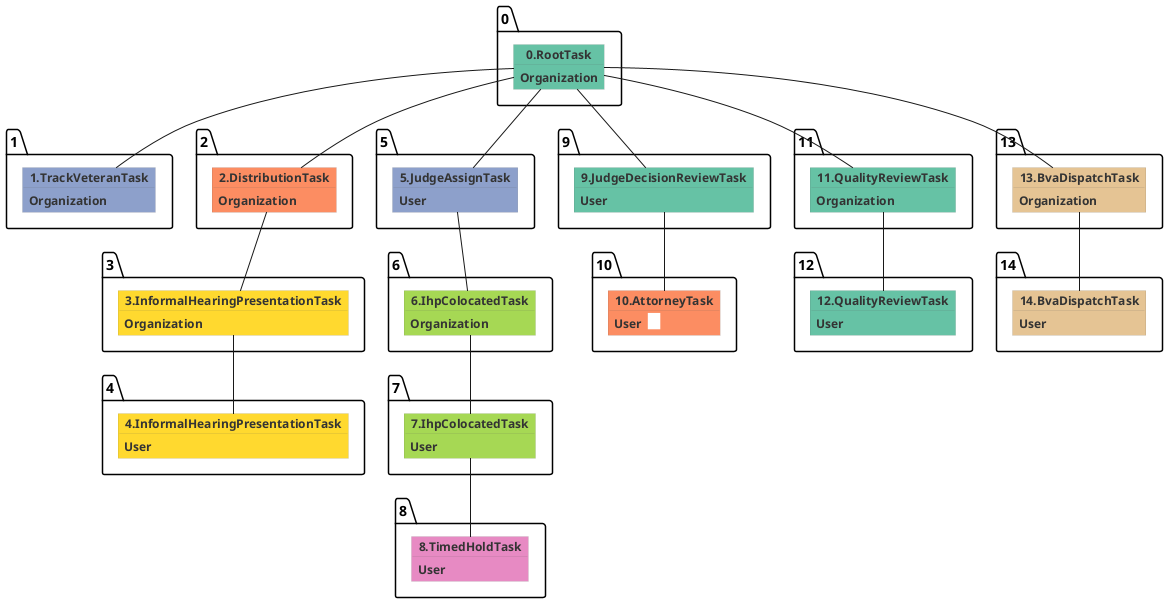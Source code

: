 @startuml
skinparam {
  ObjectBorderColor #555
  ObjectBorderThickness 0
  ObjectFontStyle bold
  ObjectFontSize 14
  ObjectAttributeFontColor #333
  ObjectAttributeFontSize 12
}
  object 0.RootTask #66c2a5 {
Organization
}
  object 1.TrackVeteranTask #8da0cb {
Organization
}
  object 2.DistributionTask #fc8d62 {
Organization
}
  object 3.InformalHearingPresentationTask #ffd92f {
Organization
}
  object 4.InformalHearingPresentationTask #ffd92f {
User
}
  object 5.JudgeAssignTask #8da0cb {
User
}
  object 6.IhpColocatedTask #a6d854 {
Organization
}
  object 7.IhpColocatedTask #a6d854 {
User
}
  object 8.TimedHoldTask #e78ac3 {
User
}
  object 9.JudgeDecisionReviewTask #66c2a5 {
User
}
  object 10.AttorneyTask #fc8d62 {
User  <back:white>    </back>
}
  object 11.QualityReviewTask #66c2a5 {
Organization
}
  object 12.QualityReviewTask #66c2a5 {
User
}
  object 13.BvaDispatchTask #e5c494 {
Organization
}
  object 14.BvaDispatchTask #e5c494 {
User
}
0.RootTask -- 1.TrackVeteranTask
0.RootTask -- 2.DistributionTask
2.DistributionTask -- 3.InformalHearingPresentationTask
3.InformalHearingPresentationTask -- 4.InformalHearingPresentationTask
0.RootTask -- 5.JudgeAssignTask
5.JudgeAssignTask -- 6.IhpColocatedTask
6.IhpColocatedTask -- 7.IhpColocatedTask
7.IhpColocatedTask -- 8.TimedHoldTask
0.RootTask -- 9.JudgeDecisionReviewTask
9.JudgeDecisionReviewTask -- 10.AttorneyTask
0.RootTask -- 11.QualityReviewTask
11.QualityReviewTask -- 12.QualityReviewTask
0.RootTask -- 13.BvaDispatchTask
13.BvaDispatchTask -- 14.BvaDispatchTask
@enduml
